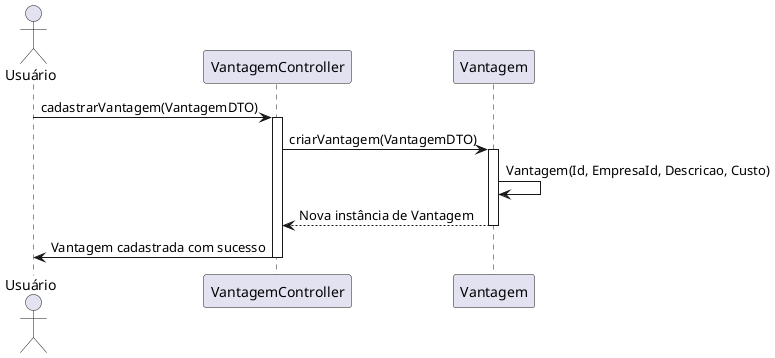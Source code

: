 @startuml Cadastro de Vantagem
actor User as "Usuário"
participant "VantagemController" as Controlador
participant "Vantagem" as Entidade

User -> Controlador: cadastrarVantagem(VantagemDTO)
activate Controlador

Controlador -> Entidade: criarVantagem(VantagemDTO)
activate Entidade

Entidade -> Entidade: Vantagem(Id, EmpresaId, Descricao, Custo)
return Nova instância de Vantagem

deactivate Entidade

Controlador -> User: Vantagem cadastrada com sucesso
deactivate Controlador
@enduml